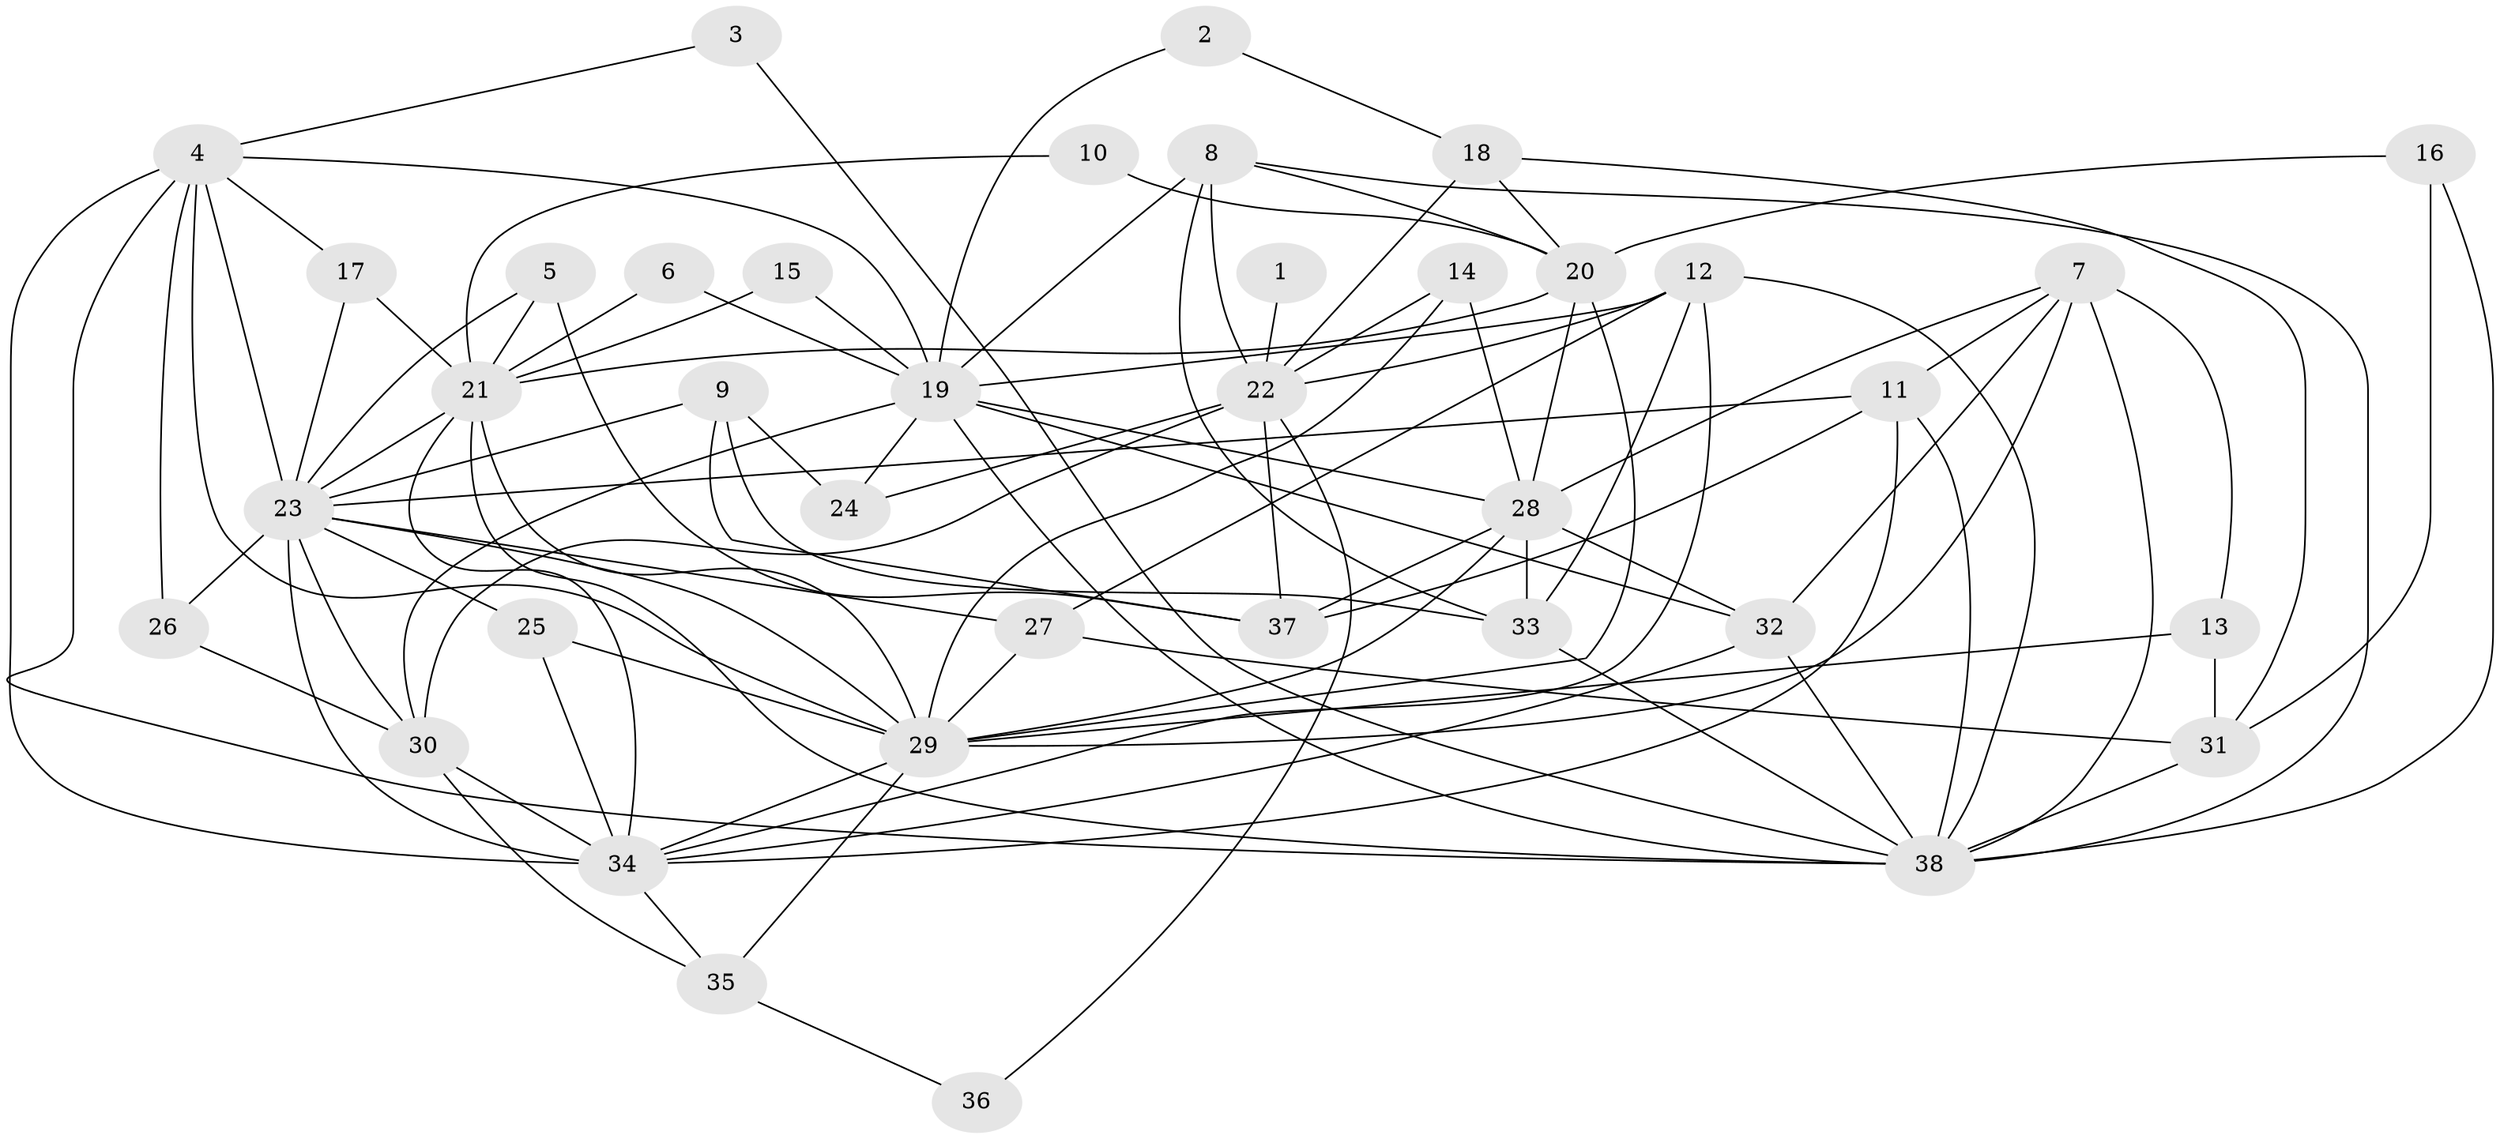 // original degree distribution, {6: 0.13333333333333333, 2: 0.2, 4: 0.18666666666666668, 5: 0.16, 8: 0.02666666666666667, 3: 0.25333333333333335, 7: 0.04}
// Generated by graph-tools (version 1.1) at 2025/50/03/09/25 03:50:01]
// undirected, 38 vertices, 100 edges
graph export_dot {
graph [start="1"]
  node [color=gray90,style=filled];
  1;
  2;
  3;
  4;
  5;
  6;
  7;
  8;
  9;
  10;
  11;
  12;
  13;
  14;
  15;
  16;
  17;
  18;
  19;
  20;
  21;
  22;
  23;
  24;
  25;
  26;
  27;
  28;
  29;
  30;
  31;
  32;
  33;
  34;
  35;
  36;
  37;
  38;
  1 -- 22 [weight=2.0];
  2 -- 18 [weight=1.0];
  2 -- 19 [weight=1.0];
  3 -- 4 [weight=1.0];
  3 -- 38 [weight=1.0];
  4 -- 17 [weight=1.0];
  4 -- 19 [weight=1.0];
  4 -- 23 [weight=1.0];
  4 -- 26 [weight=1.0];
  4 -- 29 [weight=1.0];
  4 -- 34 [weight=2.0];
  4 -- 38 [weight=1.0];
  5 -- 21 [weight=1.0];
  5 -- 23 [weight=1.0];
  5 -- 37 [weight=1.0];
  6 -- 19 [weight=1.0];
  6 -- 21 [weight=1.0];
  7 -- 11 [weight=1.0];
  7 -- 13 [weight=1.0];
  7 -- 28 [weight=1.0];
  7 -- 29 [weight=1.0];
  7 -- 32 [weight=1.0];
  7 -- 38 [weight=1.0];
  8 -- 19 [weight=1.0];
  8 -- 20 [weight=1.0];
  8 -- 22 [weight=1.0];
  8 -- 33 [weight=1.0];
  8 -- 38 [weight=1.0];
  9 -- 23 [weight=1.0];
  9 -- 24 [weight=1.0];
  9 -- 33 [weight=1.0];
  9 -- 37 [weight=1.0];
  10 -- 20 [weight=1.0];
  10 -- 21 [weight=1.0];
  11 -- 23 [weight=1.0];
  11 -- 34 [weight=1.0];
  11 -- 37 [weight=1.0];
  11 -- 38 [weight=1.0];
  12 -- 19 [weight=1.0];
  12 -- 22 [weight=1.0];
  12 -- 27 [weight=1.0];
  12 -- 33 [weight=1.0];
  12 -- 34 [weight=1.0];
  12 -- 38 [weight=1.0];
  13 -- 29 [weight=1.0];
  13 -- 31 [weight=1.0];
  14 -- 22 [weight=1.0];
  14 -- 28 [weight=1.0];
  14 -- 29 [weight=1.0];
  15 -- 19 [weight=1.0];
  15 -- 21 [weight=1.0];
  16 -- 20 [weight=1.0];
  16 -- 31 [weight=1.0];
  16 -- 38 [weight=1.0];
  17 -- 21 [weight=1.0];
  17 -- 23 [weight=1.0];
  18 -- 20 [weight=1.0];
  18 -- 22 [weight=1.0];
  18 -- 31 [weight=1.0];
  19 -- 24 [weight=2.0];
  19 -- 28 [weight=2.0];
  19 -- 30 [weight=1.0];
  19 -- 32 [weight=1.0];
  19 -- 38 [weight=1.0];
  20 -- 21 [weight=1.0];
  20 -- 28 [weight=1.0];
  20 -- 29 [weight=1.0];
  21 -- 23 [weight=1.0];
  21 -- 29 [weight=1.0];
  21 -- 34 [weight=1.0];
  21 -- 38 [weight=1.0];
  22 -- 24 [weight=1.0];
  22 -- 30 [weight=1.0];
  22 -- 36 [weight=1.0];
  22 -- 37 [weight=1.0];
  23 -- 25 [weight=1.0];
  23 -- 26 [weight=1.0];
  23 -- 27 [weight=1.0];
  23 -- 29 [weight=1.0];
  23 -- 30 [weight=1.0];
  23 -- 34 [weight=1.0];
  25 -- 29 [weight=1.0];
  25 -- 34 [weight=1.0];
  26 -- 30 [weight=1.0];
  27 -- 29 [weight=1.0];
  27 -- 31 [weight=1.0];
  28 -- 29 [weight=1.0];
  28 -- 32 [weight=1.0];
  28 -- 33 [weight=2.0];
  28 -- 37 [weight=1.0];
  29 -- 34 [weight=1.0];
  29 -- 35 [weight=1.0];
  30 -- 34 [weight=1.0];
  30 -- 35 [weight=1.0];
  31 -- 38 [weight=1.0];
  32 -- 34 [weight=1.0];
  32 -- 38 [weight=1.0];
  33 -- 38 [weight=2.0];
  34 -- 35 [weight=1.0];
  35 -- 36 [weight=1.0];
}
